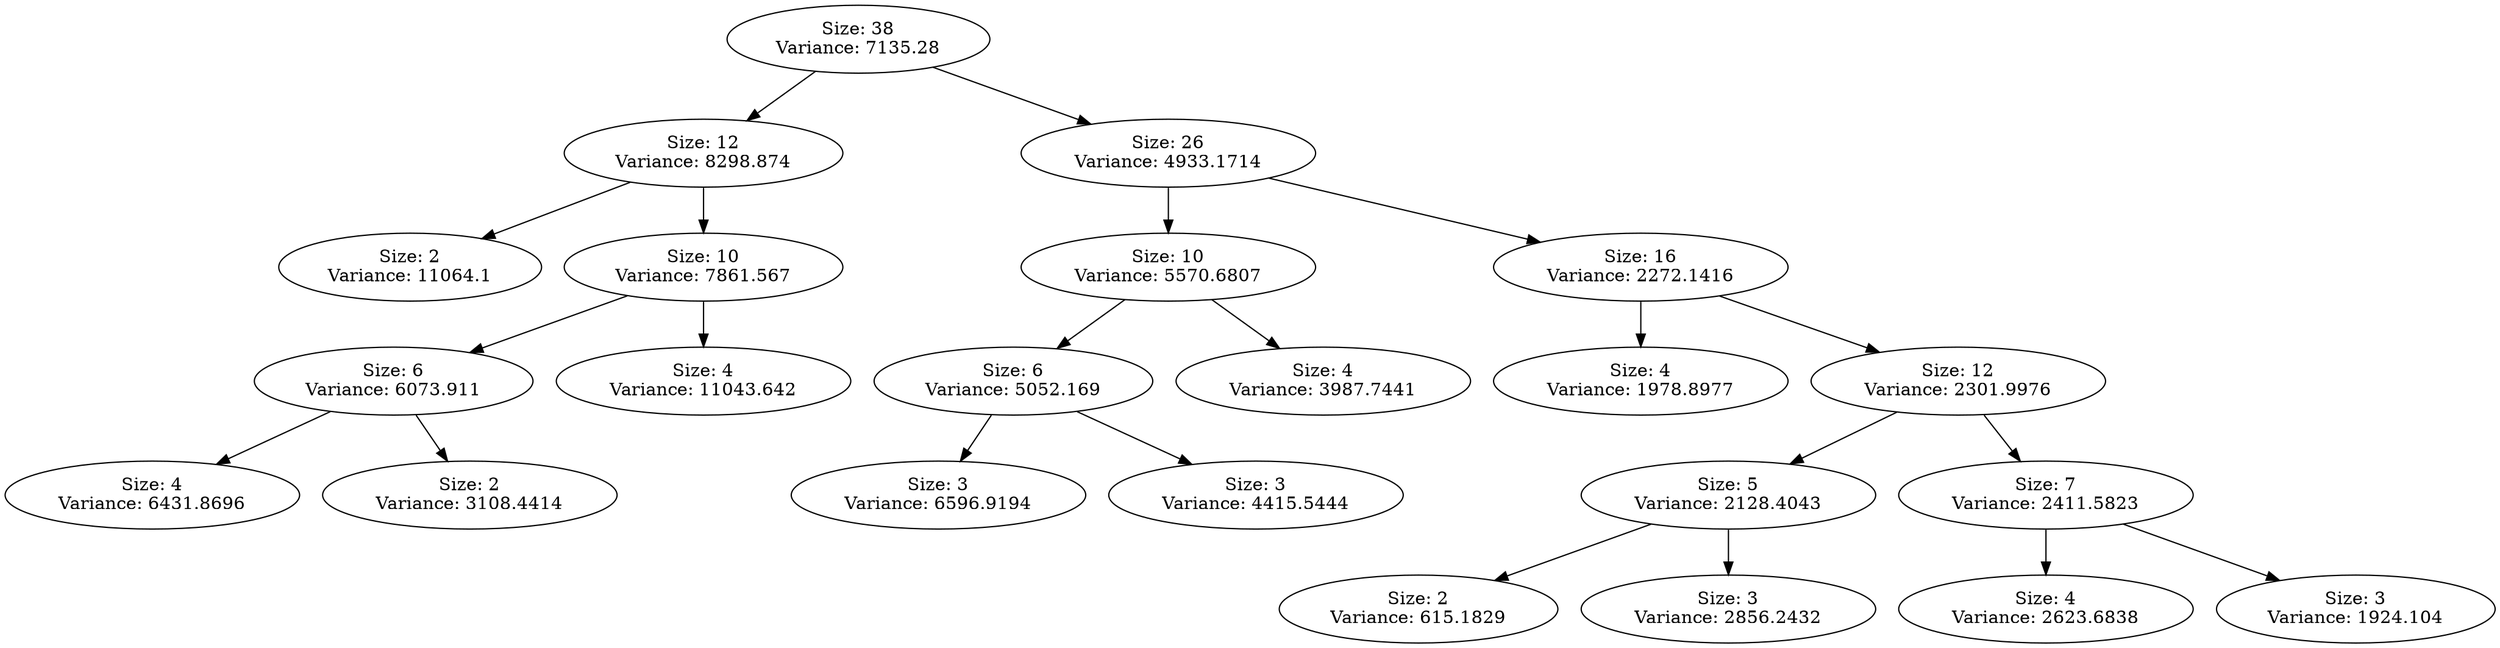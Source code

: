 DIGRAPH G {
"Size: 38\nVariance: 7135.28" -> "Size: 12\nVariance: 8298.874" L=0;
"Size: 38\nVariance: 7135.28" -> "Size: 26\nVariance: 4933.1714" L=0;
"Size: 12\nVariance: 8298.874" -> "Size: 2\nVariance: 11064.1" L=1;
"Size: 12\nVariance: 8298.874" -> "Size: 10\nVariance: 7861.567" L=1;
"Size: 10\nVariance: 7861.567" -> "Size: 6\nVariance: 6073.911" L=2;
"Size: 10\nVariance: 7861.567" -> "Size: 4\nVariance: 11043.642" L=2;
"Size: 6\nVariance: 6073.911" -> "Size: 4\nVariance: 6431.8696" L=3;
"Size: 6\nVariance: 6073.911" -> "Size: 2\nVariance: 3108.4414" L=3;
"Size: 26\nVariance: 4933.1714" -> "Size: 10\nVariance: 5570.6807" L=1;
"Size: 26\nVariance: 4933.1714" -> "Size: 16\nVariance: 2272.1416" L=1;
"Size: 10\nVariance: 5570.6807" -> "Size: 6\nVariance: 5052.169" L=2;
"Size: 10\nVariance: 5570.6807" -> "Size: 4\nVariance: 3987.7441" L=2;
"Size: 6\nVariance: 5052.169" -> "Size: 3\nVariance: 6596.9194" L=3;
"Size: 6\nVariance: 5052.169" -> "Size: 3\nVariance: 4415.5444" L=3;
"Size: 16\nVariance: 2272.1416" -> "Size: 4\nVariance: 1978.8977" L=2;
"Size: 16\nVariance: 2272.1416" -> "Size: 12\nVariance: 2301.9976" L=2;
"Size: 12\nVariance: 2301.9976" -> "Size: 5\nVariance: 2128.4043" L=3;
"Size: 12\nVariance: 2301.9976" -> "Size: 7\nVariance: 2411.5823" L=3;
"Size: 5\nVariance: 2128.4043" -> "Size: 2\nVariance: 615.1829" L=4;
"Size: 5\nVariance: 2128.4043" -> "Size: 3\nVariance: 2856.2432" L=4;
"Size: 7\nVariance: 2411.5823" -> "Size: 4\nVariance: 2623.6838" L=4;
"Size: 7\nVariance: 2411.5823" -> "Size: 3\nVariance: 1924.104" L=4;
}
